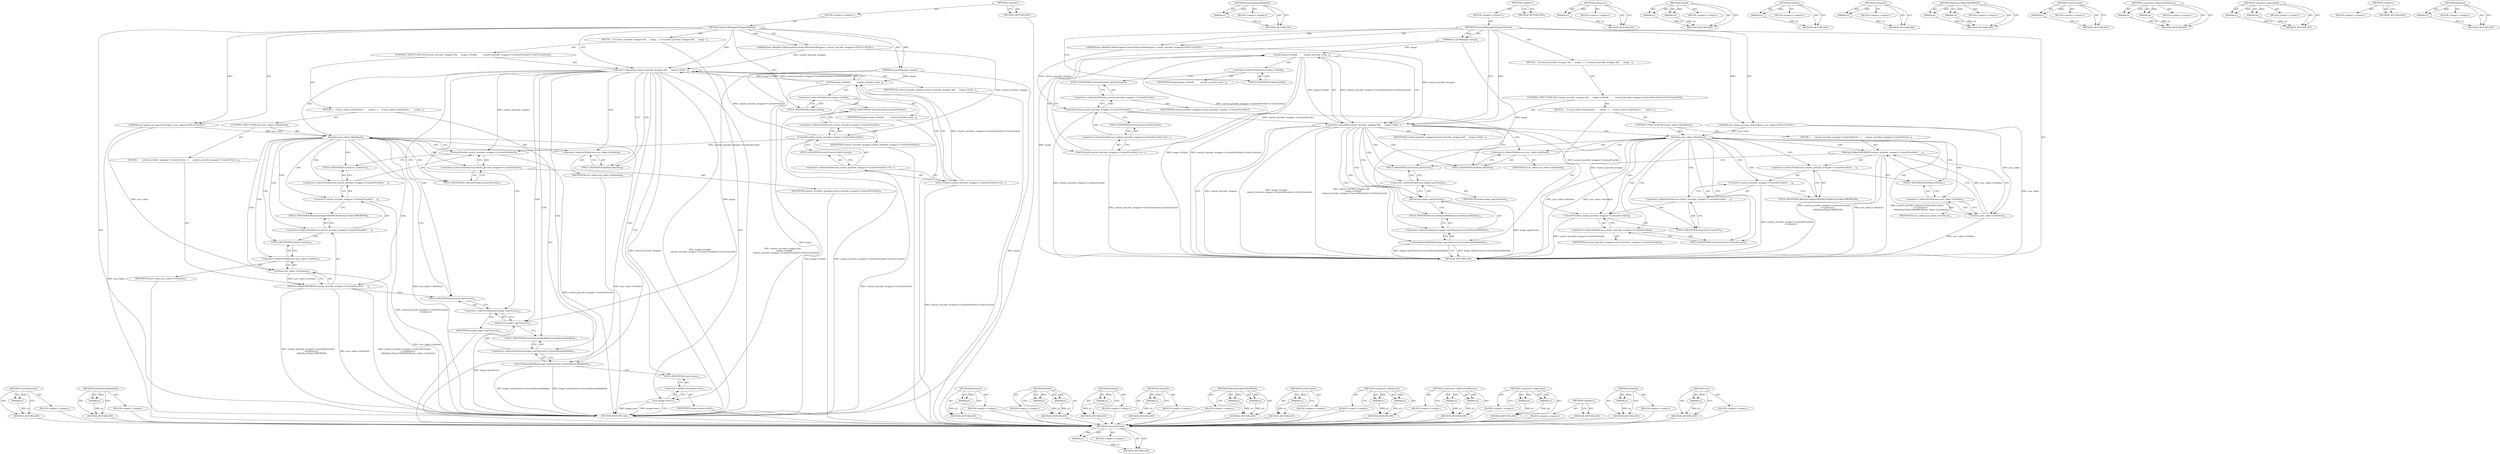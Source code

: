 digraph "reset" {
vulnerable_95 [label=<(METHOD,ContextProvider)>];
vulnerable_96 [label=<(PARAM,p1)>];
vulnerable_97 [label=<(BLOCK,&lt;empty&gt;,&lt;empty&gt;)>];
vulnerable_98 [label=<(METHOD_RETURN,ANY)>];
vulnerable_116 [label=<(METHOD,textureParamsModified)>];
vulnerable_117 [label=<(PARAM,p1)>];
vulnerable_118 [label=<(BLOCK,&lt;empty&gt;,&lt;empty&gt;)>];
vulnerable_119 [label=<(METHOD_RETURN,ANY)>];
vulnerable_6 [label=<(METHOD,&lt;global&gt;)<SUB>1</SUB>>];
vulnerable_7 [label=<(BLOCK,&lt;empty&gt;,&lt;empty&gt;)<SUB>1</SUB>>];
vulnerable_8 [label=<(METHOD,DestroySkImageOnOriginalThread)<SUB>1</SUB>>];
vulnerable_9 [label=<(PARAM,sk_sp&lt;SkImage&gt; image)<SUB>2</SUB>>];
vulnerable_10 [label="<(PARAM,base::WeakPtr&lt;WebGraphicsContext3DProviderWrapper&gt; context_provider_wrapper)<SUB>3</SUB>>"];
vulnerable_11 [label="<(PARAM,std::unique_ptr&lt;gpu::SyncToken&gt; sync_token)<SUB>4</SUB>>"];
vulnerable_12 [label=<(BLOCK,{
  if (context_provider_wrapper &amp;&amp;
      image...,{
  if (context_provider_wrapper &amp;&amp;
      image...)<SUB>4</SUB>>];
vulnerable_13 [label=<(CONTROL_STRUCTURE,IF,if (context_provider_wrapper &amp;&amp;
      image-&gt;isValid(
          context_provider_wrapper-&gt;ContextProvider()-&gt;GetGrContext())))<SUB>5</SUB>>];
vulnerable_14 [label=<(&lt;operator&gt;.logicalAnd,context_provider_wrapper &amp;&amp;
      image-&gt;isVali...)<SUB>5</SUB>>];
vulnerable_15 [label=<(IDENTIFIER,context_provider_wrapper,context_provider_wrapper &amp;&amp;
      image-&gt;isVali...)<SUB>5</SUB>>];
vulnerable_16 [label=<(isValid,image-&gt;isValid(
          context_provider_wrap...)<SUB>6</SUB>>];
vulnerable_17 [label=<(&lt;operator&gt;.indirectFieldAccess,image-&gt;isValid)<SUB>6</SUB>>];
vulnerable_18 [label=<(IDENTIFIER,image,image-&gt;isValid(
          context_provider_wrap...)<SUB>6</SUB>>];
vulnerable_19 [label=<(FIELD_IDENTIFIER,isValid,isValid)<SUB>6</SUB>>];
vulnerable_20 [label=<(GetGrContext,context_provider_wrapper-&gt;ContextProvider()-&gt;Ge...)<SUB>7</SUB>>];
vulnerable_21 [label=<(&lt;operator&gt;.indirectFieldAccess,context_provider_wrapper-&gt;ContextProvider()-&gt;Ge...)<SUB>7</SUB>>];
vulnerable_22 [label=<(ContextProvider,context_provider_wrapper-&gt;ContextProvider())<SUB>7</SUB>>];
vulnerable_23 [label=<(&lt;operator&gt;.indirectFieldAccess,context_provider_wrapper-&gt;ContextProvider)<SUB>7</SUB>>];
vulnerable_24 [label=<(IDENTIFIER,context_provider_wrapper,context_provider_wrapper-&gt;ContextProvider())<SUB>7</SUB>>];
vulnerable_25 [label=<(FIELD_IDENTIFIER,ContextProvider,ContextProvider)<SUB>7</SUB>>];
vulnerable_26 [label=<(FIELD_IDENTIFIER,GetGrContext,GetGrContext)<SUB>7</SUB>>];
vulnerable_27 [label=<(BLOCK,{
    if (sync_token-&gt;HasData()) {
      contex...,{
    if (sync_token-&gt;HasData()) {
      contex...)<SUB>7</SUB>>];
vulnerable_28 [label=<(CONTROL_STRUCTURE,IF,if (sync_token-&gt;HasData()))<SUB>8</SUB>>];
vulnerable_29 [label=<(HasData,sync_token-&gt;HasData())<SUB>8</SUB>>];
vulnerable_30 [label=<(&lt;operator&gt;.indirectFieldAccess,sync_token-&gt;HasData)<SUB>8</SUB>>];
vulnerable_31 [label=<(IDENTIFIER,sync_token,sync_token-&gt;HasData())<SUB>8</SUB>>];
vulnerable_32 [label=<(FIELD_IDENTIFIER,HasData,HasData)<SUB>8</SUB>>];
vulnerable_33 [label=<(BLOCK,{
      context_provider_wrapper-&gt;ContextProvid...,{
      context_provider_wrapper-&gt;ContextProvid...)<SUB>8</SUB>>];
vulnerable_34 [label=<(WaitSyncTokenCHROMIUM,context_provider_wrapper-&gt;ContextProvider()
   ...)<SUB>9</SUB>>];
vulnerable_35 [label=<(&lt;operator&gt;.indirectFieldAccess,context_provider_wrapper-&gt;ContextProvider()
   ...)<SUB>9</SUB>>];
vulnerable_36 [label=<(ContextGL,context_provider_wrapper-&gt;ContextProvider()
   ...)<SUB>9</SUB>>];
vulnerable_37 [label=<(&lt;operator&gt;.indirectFieldAccess,context_provider_wrapper-&gt;ContextProvider()
   ...)<SUB>9</SUB>>];
vulnerable_38 [label=<(ContextProvider,context_provider_wrapper-&gt;ContextProvider())<SUB>9</SUB>>];
vulnerable_39 [label=<(&lt;operator&gt;.indirectFieldAccess,context_provider_wrapper-&gt;ContextProvider)<SUB>9</SUB>>];
vulnerable_40 [label=<(IDENTIFIER,context_provider_wrapper,context_provider_wrapper-&gt;ContextProvider())<SUB>9</SUB>>];
vulnerable_41 [label=<(FIELD_IDENTIFIER,ContextProvider,ContextProvider)<SUB>9</SUB>>];
vulnerable_42 [label=<(FIELD_IDENTIFIER,ContextGL,ContextGL)<SUB>9</SUB>>];
vulnerable_43 [label=<(FIELD_IDENTIFIER,WaitSyncTokenCHROMIUM,WaitSyncTokenCHROMIUM)<SUB>9</SUB>>];
vulnerable_44 [label=<(GetData,sync_token-&gt;GetData())<SUB>11</SUB>>];
vulnerable_45 [label=<(&lt;operator&gt;.indirectFieldAccess,sync_token-&gt;GetData)<SUB>11</SUB>>];
vulnerable_46 [label=<(IDENTIFIER,sync_token,sync_token-&gt;GetData())<SUB>11</SUB>>];
vulnerable_47 [label=<(FIELD_IDENTIFIER,GetData,GetData)<SUB>11</SUB>>];
vulnerable_48 [label=<(textureParamsModified,image-&gt;getTexture()-&gt;textureParamsModified())<SUB>13</SUB>>];
vulnerable_49 [label=<(&lt;operator&gt;.indirectFieldAccess,image-&gt;getTexture()-&gt;textureParamsModified)<SUB>13</SUB>>];
vulnerable_50 [label=<(getTexture,image-&gt;getTexture())<SUB>13</SUB>>];
vulnerable_51 [label=<(&lt;operator&gt;.indirectFieldAccess,image-&gt;getTexture)<SUB>13</SUB>>];
vulnerable_52 [label=<(IDENTIFIER,image,image-&gt;getTexture())<SUB>13</SUB>>];
vulnerable_53 [label=<(FIELD_IDENTIFIER,getTexture,getTexture)<SUB>13</SUB>>];
vulnerable_54 [label=<(FIELD_IDENTIFIER,textureParamsModified,textureParamsModified)<SUB>13</SUB>>];
vulnerable_55 [label=<(METHOD_RETURN,void)<SUB>1</SUB>>];
vulnerable_57 [label=<(METHOD_RETURN,ANY)<SUB>1</SUB>>];
vulnerable_120 [label=<(METHOD,getTexture)>];
vulnerable_121 [label=<(PARAM,p1)>];
vulnerable_122 [label=<(BLOCK,&lt;empty&gt;,&lt;empty&gt;)>];
vulnerable_123 [label=<(METHOD_RETURN,ANY)>];
vulnerable_81 [label=<(METHOD,isValid)>];
vulnerable_82 [label=<(PARAM,p1)>];
vulnerable_83 [label=<(PARAM,p2)>];
vulnerable_84 [label=<(BLOCK,&lt;empty&gt;,&lt;empty&gt;)>];
vulnerable_85 [label=<(METHOD_RETURN,ANY)>];
vulnerable_112 [label=<(METHOD,GetData)>];
vulnerable_113 [label=<(PARAM,p1)>];
vulnerable_114 [label=<(BLOCK,&lt;empty&gt;,&lt;empty&gt;)>];
vulnerable_115 [label=<(METHOD_RETURN,ANY)>];
vulnerable_108 [label=<(METHOD,ContextGL)>];
vulnerable_109 [label=<(PARAM,p1)>];
vulnerable_110 [label=<(BLOCK,&lt;empty&gt;,&lt;empty&gt;)>];
vulnerable_111 [label=<(METHOD_RETURN,ANY)>];
vulnerable_103 [label=<(METHOD,WaitSyncTokenCHROMIUM)>];
vulnerable_104 [label=<(PARAM,p1)>];
vulnerable_105 [label=<(PARAM,p2)>];
vulnerable_106 [label=<(BLOCK,&lt;empty&gt;,&lt;empty&gt;)>];
vulnerable_107 [label=<(METHOD_RETURN,ANY)>];
vulnerable_91 [label=<(METHOD,GetGrContext)>];
vulnerable_92 [label=<(PARAM,p1)>];
vulnerable_93 [label=<(BLOCK,&lt;empty&gt;,&lt;empty&gt;)>];
vulnerable_94 [label=<(METHOD_RETURN,ANY)>];
vulnerable_86 [label=<(METHOD,&lt;operator&gt;.indirectFieldAccess)>];
vulnerable_87 [label=<(PARAM,p1)>];
vulnerable_88 [label=<(PARAM,p2)>];
vulnerable_89 [label=<(BLOCK,&lt;empty&gt;,&lt;empty&gt;)>];
vulnerable_90 [label=<(METHOD_RETURN,ANY)>];
vulnerable_76 [label=<(METHOD,&lt;operator&gt;.logicalAnd)>];
vulnerable_77 [label=<(PARAM,p1)>];
vulnerable_78 [label=<(PARAM,p2)>];
vulnerable_79 [label=<(BLOCK,&lt;empty&gt;,&lt;empty&gt;)>];
vulnerable_80 [label=<(METHOD_RETURN,ANY)>];
vulnerable_70 [label=<(METHOD,&lt;global&gt;)<SUB>1</SUB>>];
vulnerable_71 [label=<(BLOCK,&lt;empty&gt;,&lt;empty&gt;)>];
vulnerable_72 [label=<(METHOD_RETURN,ANY)>];
vulnerable_99 [label=<(METHOD,HasData)>];
vulnerable_100 [label=<(PARAM,p1)>];
vulnerable_101 [label=<(BLOCK,&lt;empty&gt;,&lt;empty&gt;)>];
vulnerable_102 [label=<(METHOD_RETURN,ANY)>];
fixed_99 [label=<(METHOD,ContextProvider)>];
fixed_100 [label=<(PARAM,p1)>];
fixed_101 [label=<(BLOCK,&lt;empty&gt;,&lt;empty&gt;)>];
fixed_102 [label=<(METHOD_RETURN,ANY)>];
fixed_120 [label=<(METHOD,textureParamsModified)>];
fixed_121 [label=<(PARAM,p1)>];
fixed_122 [label=<(BLOCK,&lt;empty&gt;,&lt;empty&gt;)>];
fixed_123 [label=<(METHOD_RETURN,ANY)>];
fixed_6 [label=<(METHOD,&lt;global&gt;)<SUB>1</SUB>>];
fixed_7 [label=<(BLOCK,&lt;empty&gt;,&lt;empty&gt;)<SUB>1</SUB>>];
fixed_8 [label=<(METHOD,DestroySkImageOnOriginalThread)<SUB>1</SUB>>];
fixed_9 [label=<(PARAM,sk_sp&lt;SkImage&gt; image)<SUB>2</SUB>>];
fixed_10 [label="<(PARAM,base::WeakPtr&lt;WebGraphicsContext3DProviderWrapper&gt; context_provider_wrapper)<SUB>3</SUB>>"];
fixed_11 [label="<(PARAM,std::unique_ptr&lt;gpu::SyncToken&gt; sync_token)<SUB>4</SUB>>"];
fixed_12 [label=<(BLOCK,{
  if (context_provider_wrapper &amp;&amp;
      image...,{
  if (context_provider_wrapper &amp;&amp;
      image...)<SUB>4</SUB>>];
fixed_13 [label=<(CONTROL_STRUCTURE,IF,if (context_provider_wrapper &amp;&amp;
      image-&gt;isValid(
          context_provider_wrapper-&gt;ContextProvider()-&gt;GetGrContext())))<SUB>5</SUB>>];
fixed_14 [label=<(&lt;operator&gt;.logicalAnd,context_provider_wrapper &amp;&amp;
      image-&gt;isVali...)<SUB>5</SUB>>];
fixed_15 [label=<(IDENTIFIER,context_provider_wrapper,context_provider_wrapper &amp;&amp;
      image-&gt;isVali...)<SUB>5</SUB>>];
fixed_16 [label=<(isValid,image-&gt;isValid(
          context_provider_wrap...)<SUB>6</SUB>>];
fixed_17 [label=<(&lt;operator&gt;.indirectFieldAccess,image-&gt;isValid)<SUB>6</SUB>>];
fixed_18 [label=<(IDENTIFIER,image,image-&gt;isValid(
          context_provider_wrap...)<SUB>6</SUB>>];
fixed_19 [label=<(FIELD_IDENTIFIER,isValid,isValid)<SUB>6</SUB>>];
fixed_20 [label=<(GetGrContext,context_provider_wrapper-&gt;ContextProvider()-&gt;Ge...)<SUB>7</SUB>>];
fixed_21 [label=<(&lt;operator&gt;.indirectFieldAccess,context_provider_wrapper-&gt;ContextProvider()-&gt;Ge...)<SUB>7</SUB>>];
fixed_22 [label=<(ContextProvider,context_provider_wrapper-&gt;ContextProvider())<SUB>7</SUB>>];
fixed_23 [label=<(&lt;operator&gt;.indirectFieldAccess,context_provider_wrapper-&gt;ContextProvider)<SUB>7</SUB>>];
fixed_24 [label=<(IDENTIFIER,context_provider_wrapper,context_provider_wrapper-&gt;ContextProvider())<SUB>7</SUB>>];
fixed_25 [label=<(FIELD_IDENTIFIER,ContextProvider,ContextProvider)<SUB>7</SUB>>];
fixed_26 [label=<(FIELD_IDENTIFIER,GetGrContext,GetGrContext)<SUB>7</SUB>>];
fixed_27 [label=<(BLOCK,{
    if (sync_token-&gt;HasData()) {
      contex...,{
    if (sync_token-&gt;HasData()) {
      contex...)<SUB>7</SUB>>];
fixed_28 [label=<(CONTROL_STRUCTURE,IF,if (sync_token-&gt;HasData()))<SUB>8</SUB>>];
fixed_29 [label=<(HasData,sync_token-&gt;HasData())<SUB>8</SUB>>];
fixed_30 [label=<(&lt;operator&gt;.indirectFieldAccess,sync_token-&gt;HasData)<SUB>8</SUB>>];
fixed_31 [label=<(IDENTIFIER,sync_token,sync_token-&gt;HasData())<SUB>8</SUB>>];
fixed_32 [label=<(FIELD_IDENTIFIER,HasData,HasData)<SUB>8</SUB>>];
fixed_33 [label=<(BLOCK,{
      context_provider_wrapper-&gt;ContextProvid...,{
      context_provider_wrapper-&gt;ContextProvid...)<SUB>8</SUB>>];
fixed_34 [label=<(WaitSyncTokenCHROMIUM,context_provider_wrapper-&gt;ContextProvider()
   ...)<SUB>9</SUB>>];
fixed_35 [label=<(&lt;operator&gt;.indirectFieldAccess,context_provider_wrapper-&gt;ContextProvider()
   ...)<SUB>9</SUB>>];
fixed_36 [label=<(ContextGL,context_provider_wrapper-&gt;ContextProvider()
   ...)<SUB>9</SUB>>];
fixed_37 [label=<(&lt;operator&gt;.indirectFieldAccess,context_provider_wrapper-&gt;ContextProvider()
   ...)<SUB>9</SUB>>];
fixed_38 [label=<(ContextProvider,context_provider_wrapper-&gt;ContextProvider())<SUB>9</SUB>>];
fixed_39 [label=<(&lt;operator&gt;.indirectFieldAccess,context_provider_wrapper-&gt;ContextProvider)<SUB>9</SUB>>];
fixed_40 [label=<(IDENTIFIER,context_provider_wrapper,context_provider_wrapper-&gt;ContextProvider())<SUB>9</SUB>>];
fixed_41 [label=<(FIELD_IDENTIFIER,ContextProvider,ContextProvider)<SUB>9</SUB>>];
fixed_42 [label=<(FIELD_IDENTIFIER,ContextGL,ContextGL)<SUB>9</SUB>>];
fixed_43 [label=<(FIELD_IDENTIFIER,WaitSyncTokenCHROMIUM,WaitSyncTokenCHROMIUM)<SUB>9</SUB>>];
fixed_44 [label=<(GetData,sync_token-&gt;GetData())<SUB>11</SUB>>];
fixed_45 [label=<(&lt;operator&gt;.indirectFieldAccess,sync_token-&gt;GetData)<SUB>11</SUB>>];
fixed_46 [label=<(IDENTIFIER,sync_token,sync_token-&gt;GetData())<SUB>11</SUB>>];
fixed_47 [label=<(FIELD_IDENTIFIER,GetData,GetData)<SUB>11</SUB>>];
fixed_48 [label=<(textureParamsModified,image-&gt;getTexture()-&gt;textureParamsModified())<SUB>13</SUB>>];
fixed_49 [label=<(&lt;operator&gt;.indirectFieldAccess,image-&gt;getTexture()-&gt;textureParamsModified)<SUB>13</SUB>>];
fixed_50 [label=<(getTexture,image-&gt;getTexture())<SUB>13</SUB>>];
fixed_51 [label=<(&lt;operator&gt;.indirectFieldAccess,image-&gt;getTexture)<SUB>13</SUB>>];
fixed_52 [label=<(IDENTIFIER,image,image-&gt;getTexture())<SUB>13</SUB>>];
fixed_53 [label=<(FIELD_IDENTIFIER,getTexture,getTexture)<SUB>13</SUB>>];
fixed_54 [label=<(FIELD_IDENTIFIER,textureParamsModified,textureParamsModified)<SUB>13</SUB>>];
fixed_55 [label=<(reset,image.reset())<SUB>15</SUB>>];
fixed_56 [label=<(&lt;operator&gt;.fieldAccess,image.reset)<SUB>15</SUB>>];
fixed_57 [label=<(IDENTIFIER,image,image.reset())<SUB>15</SUB>>];
fixed_58 [label=<(FIELD_IDENTIFIER,reset,reset)<SUB>15</SUB>>];
fixed_59 [label=<(METHOD_RETURN,void)<SUB>1</SUB>>];
fixed_61 [label=<(METHOD_RETURN,ANY)<SUB>1</SUB>>];
fixed_124 [label=<(METHOD,getTexture)>];
fixed_125 [label=<(PARAM,p1)>];
fixed_126 [label=<(BLOCK,&lt;empty&gt;,&lt;empty&gt;)>];
fixed_127 [label=<(METHOD_RETURN,ANY)>];
fixed_85 [label=<(METHOD,isValid)>];
fixed_86 [label=<(PARAM,p1)>];
fixed_87 [label=<(PARAM,p2)>];
fixed_88 [label=<(BLOCK,&lt;empty&gt;,&lt;empty&gt;)>];
fixed_89 [label=<(METHOD_RETURN,ANY)>];
fixed_116 [label=<(METHOD,GetData)>];
fixed_117 [label=<(PARAM,p1)>];
fixed_118 [label=<(BLOCK,&lt;empty&gt;,&lt;empty&gt;)>];
fixed_119 [label=<(METHOD_RETURN,ANY)>];
fixed_112 [label=<(METHOD,ContextGL)>];
fixed_113 [label=<(PARAM,p1)>];
fixed_114 [label=<(BLOCK,&lt;empty&gt;,&lt;empty&gt;)>];
fixed_115 [label=<(METHOD_RETURN,ANY)>];
fixed_107 [label=<(METHOD,WaitSyncTokenCHROMIUM)>];
fixed_108 [label=<(PARAM,p1)>];
fixed_109 [label=<(PARAM,p2)>];
fixed_110 [label=<(BLOCK,&lt;empty&gt;,&lt;empty&gt;)>];
fixed_111 [label=<(METHOD_RETURN,ANY)>];
fixed_95 [label=<(METHOD,GetGrContext)>];
fixed_96 [label=<(PARAM,p1)>];
fixed_97 [label=<(BLOCK,&lt;empty&gt;,&lt;empty&gt;)>];
fixed_98 [label=<(METHOD_RETURN,ANY)>];
fixed_132 [label=<(METHOD,&lt;operator&gt;.fieldAccess)>];
fixed_133 [label=<(PARAM,p1)>];
fixed_134 [label=<(PARAM,p2)>];
fixed_135 [label=<(BLOCK,&lt;empty&gt;,&lt;empty&gt;)>];
fixed_136 [label=<(METHOD_RETURN,ANY)>];
fixed_90 [label=<(METHOD,&lt;operator&gt;.indirectFieldAccess)>];
fixed_91 [label=<(PARAM,p1)>];
fixed_92 [label=<(PARAM,p2)>];
fixed_93 [label=<(BLOCK,&lt;empty&gt;,&lt;empty&gt;)>];
fixed_94 [label=<(METHOD_RETURN,ANY)>];
fixed_80 [label=<(METHOD,&lt;operator&gt;.logicalAnd)>];
fixed_81 [label=<(PARAM,p1)>];
fixed_82 [label=<(PARAM,p2)>];
fixed_83 [label=<(BLOCK,&lt;empty&gt;,&lt;empty&gt;)>];
fixed_84 [label=<(METHOD_RETURN,ANY)>];
fixed_74 [label=<(METHOD,&lt;global&gt;)<SUB>1</SUB>>];
fixed_75 [label=<(BLOCK,&lt;empty&gt;,&lt;empty&gt;)>];
fixed_76 [label=<(METHOD_RETURN,ANY)>];
fixed_103 [label=<(METHOD,HasData)>];
fixed_104 [label=<(PARAM,p1)>];
fixed_105 [label=<(BLOCK,&lt;empty&gt;,&lt;empty&gt;)>];
fixed_106 [label=<(METHOD_RETURN,ANY)>];
fixed_128 [label=<(METHOD,reset)>];
fixed_129 [label=<(PARAM,p1)>];
fixed_130 [label=<(BLOCK,&lt;empty&gt;,&lt;empty&gt;)>];
fixed_131 [label=<(METHOD_RETURN,ANY)>];
vulnerable_95 -> vulnerable_96  [key=0, label="AST: "];
vulnerable_95 -> vulnerable_96  [key=1, label="DDG: "];
vulnerable_95 -> vulnerable_97  [key=0, label="AST: "];
vulnerable_95 -> vulnerable_98  [key=0, label="AST: "];
vulnerable_95 -> vulnerable_98  [key=1, label="CFG: "];
vulnerable_96 -> vulnerable_98  [key=0, label="DDG: p1"];
vulnerable_116 -> vulnerable_117  [key=0, label="AST: "];
vulnerable_116 -> vulnerable_117  [key=1, label="DDG: "];
vulnerable_116 -> vulnerable_118  [key=0, label="AST: "];
vulnerable_116 -> vulnerable_119  [key=0, label="AST: "];
vulnerable_116 -> vulnerable_119  [key=1, label="CFG: "];
vulnerable_117 -> vulnerable_119  [key=0, label="DDG: p1"];
vulnerable_6 -> vulnerable_7  [key=0, label="AST: "];
vulnerable_6 -> vulnerable_57  [key=0, label="AST: "];
vulnerable_6 -> vulnerable_57  [key=1, label="CFG: "];
vulnerable_7 -> vulnerable_8  [key=0, label="AST: "];
vulnerable_8 -> vulnerable_9  [key=0, label="AST: "];
vulnerable_8 -> vulnerable_9  [key=1, label="DDG: "];
vulnerable_8 -> vulnerable_10  [key=0, label="AST: "];
vulnerable_8 -> vulnerable_10  [key=1, label="DDG: "];
vulnerable_8 -> vulnerable_11  [key=0, label="AST: "];
vulnerable_8 -> vulnerable_11  [key=1, label="DDG: "];
vulnerable_8 -> vulnerable_12  [key=0, label="AST: "];
vulnerable_8 -> vulnerable_55  [key=0, label="AST: "];
vulnerable_8 -> vulnerable_14  [key=0, label="CFG: "];
vulnerable_8 -> vulnerable_14  [key=1, label="DDG: "];
vulnerable_8 -> vulnerable_19  [key=0, label="CFG: "];
vulnerable_9 -> vulnerable_55  [key=0, label="DDG: image"];
vulnerable_9 -> vulnerable_16  [key=0, label="DDG: image"];
vulnerable_9 -> vulnerable_50  [key=0, label="DDG: image"];
vulnerable_10 -> vulnerable_14  [key=0, label="DDG: context_provider_wrapper"];
vulnerable_10 -> vulnerable_22  [key=0, label="DDG: context_provider_wrapper"];
vulnerable_11 -> vulnerable_55  [key=0, label="DDG: sync_token"];
vulnerable_11 -> vulnerable_29  [key=0, label="DDG: sync_token"];
vulnerable_11 -> vulnerable_44  [key=0, label="DDG: sync_token"];
vulnerable_12 -> vulnerable_13  [key=0, label="AST: "];
vulnerable_13 -> vulnerable_14  [key=0, label="AST: "];
vulnerable_13 -> vulnerable_27  [key=0, label="AST: "];
vulnerable_14 -> vulnerable_15  [key=0, label="AST: "];
vulnerable_14 -> vulnerable_16  [key=0, label="AST: "];
vulnerable_14 -> vulnerable_55  [key=0, label="CFG: "];
vulnerable_14 -> vulnerable_55  [key=1, label="DDG: context_provider_wrapper"];
vulnerable_14 -> vulnerable_55  [key=2, label="DDG: image-&gt;isValid(
          context_provider_wrapper-&gt;ContextProvider()-&gt;GetGrContext())"];
vulnerable_14 -> vulnerable_55  [key=3, label="DDG: context_provider_wrapper &amp;&amp;
      image-&gt;isValid(
          context_provider_wrapper-&gt;ContextProvider()-&gt;GetGrContext())"];
vulnerable_14 -> vulnerable_32  [key=0, label="CFG: "];
vulnerable_14 -> vulnerable_32  [key=1, label="CDG: "];
vulnerable_14 -> vulnerable_38  [key=0, label="DDG: context_provider_wrapper"];
vulnerable_14 -> vulnerable_30  [key=0, label="CDG: "];
vulnerable_14 -> vulnerable_48  [key=0, label="CDG: "];
vulnerable_14 -> vulnerable_49  [key=0, label="CDG: "];
vulnerable_14 -> vulnerable_51  [key=0, label="CDG: "];
vulnerable_14 -> vulnerable_53  [key=0, label="CDG: "];
vulnerable_14 -> vulnerable_29  [key=0, label="CDG: "];
vulnerable_14 -> vulnerable_50  [key=0, label="CDG: "];
vulnerable_14 -> vulnerable_54  [key=0, label="CDG: "];
vulnerable_16 -> vulnerable_17  [key=0, label="AST: "];
vulnerable_16 -> vulnerable_20  [key=0, label="AST: "];
vulnerable_16 -> vulnerable_14  [key=0, label="CFG: "];
vulnerable_16 -> vulnerable_14  [key=1, label="DDG: image-&gt;isValid"];
vulnerable_16 -> vulnerable_14  [key=2, label="DDG: context_provider_wrapper-&gt;ContextProvider()-&gt;GetGrContext()"];
vulnerable_16 -> vulnerable_55  [key=0, label="DDG: image-&gt;isValid"];
vulnerable_16 -> vulnerable_55  [key=1, label="DDG: context_provider_wrapper-&gt;ContextProvider()-&gt;GetGrContext()"];
vulnerable_17 -> vulnerable_18  [key=0, label="AST: "];
vulnerable_17 -> vulnerable_19  [key=0, label="AST: "];
vulnerable_17 -> vulnerable_25  [key=0, label="CFG: "];
vulnerable_19 -> vulnerable_17  [key=0, label="CFG: "];
vulnerable_20 -> vulnerable_21  [key=0, label="AST: "];
vulnerable_20 -> vulnerable_16  [key=0, label="CFG: "];
vulnerable_20 -> vulnerable_16  [key=1, label="DDG: context_provider_wrapper-&gt;ContextProvider()-&gt;GetGrContext"];
vulnerable_20 -> vulnerable_55  [key=0, label="DDG: context_provider_wrapper-&gt;ContextProvider()-&gt;GetGrContext"];
vulnerable_21 -> vulnerable_22  [key=0, label="AST: "];
vulnerable_21 -> vulnerable_26  [key=0, label="AST: "];
vulnerable_21 -> vulnerable_20  [key=0, label="CFG: "];
vulnerable_22 -> vulnerable_23  [key=0, label="AST: "];
vulnerable_22 -> vulnerable_26  [key=0, label="CFG: "];
vulnerable_22 -> vulnerable_55  [key=0, label="DDG: context_provider_wrapper-&gt;ContextProvider"];
vulnerable_22 -> vulnerable_14  [key=0, label="DDG: context_provider_wrapper-&gt;ContextProvider"];
vulnerable_22 -> vulnerable_38  [key=0, label="DDG: context_provider_wrapper-&gt;ContextProvider"];
vulnerable_23 -> vulnerable_24  [key=0, label="AST: "];
vulnerable_23 -> vulnerable_25  [key=0, label="AST: "];
vulnerable_23 -> vulnerable_22  [key=0, label="CFG: "];
vulnerable_25 -> vulnerable_23  [key=0, label="CFG: "];
vulnerable_26 -> vulnerable_21  [key=0, label="CFG: "];
vulnerable_27 -> vulnerable_28  [key=0, label="AST: "];
vulnerable_27 -> vulnerable_48  [key=0, label="AST: "];
vulnerable_28 -> vulnerable_29  [key=0, label="AST: "];
vulnerable_28 -> vulnerable_33  [key=0, label="AST: "];
vulnerable_29 -> vulnerable_30  [key=0, label="AST: "];
vulnerable_29 -> vulnerable_41  [key=0, label="CFG: "];
vulnerable_29 -> vulnerable_41  [key=1, label="CDG: "];
vulnerable_29 -> vulnerable_53  [key=0, label="CFG: "];
vulnerable_29 -> vulnerable_55  [key=0, label="DDG: sync_token-&gt;HasData"];
vulnerable_29 -> vulnerable_55  [key=1, label="DDG: sync_token-&gt;HasData()"];
vulnerable_29 -> vulnerable_47  [key=0, label="CDG: "];
vulnerable_29 -> vulnerable_34  [key=0, label="CDG: "];
vulnerable_29 -> vulnerable_42  [key=0, label="CDG: "];
vulnerable_29 -> vulnerable_36  [key=0, label="CDG: "];
vulnerable_29 -> vulnerable_37  [key=0, label="CDG: "];
vulnerable_29 -> vulnerable_38  [key=0, label="CDG: "];
vulnerable_29 -> vulnerable_45  [key=0, label="CDG: "];
vulnerable_29 -> vulnerable_44  [key=0, label="CDG: "];
vulnerable_29 -> vulnerable_35  [key=0, label="CDG: "];
vulnerable_29 -> vulnerable_39  [key=0, label="CDG: "];
vulnerable_29 -> vulnerable_43  [key=0, label="CDG: "];
vulnerable_30 -> vulnerable_31  [key=0, label="AST: "];
vulnerable_30 -> vulnerable_32  [key=0, label="AST: "];
vulnerable_30 -> vulnerable_29  [key=0, label="CFG: "];
vulnerable_32 -> vulnerable_30  [key=0, label="CFG: "];
vulnerable_33 -> vulnerable_34  [key=0, label="AST: "];
vulnerable_34 -> vulnerable_35  [key=0, label="AST: "];
vulnerable_34 -> vulnerable_44  [key=0, label="AST: "];
vulnerable_34 -> vulnerable_53  [key=0, label="CFG: "];
vulnerable_34 -> vulnerable_55  [key=0, label="DDG: context_provider_wrapper-&gt;ContextProvider()
          -&gt;ContextGL()
          -&gt;WaitSyncTokenCHROMIUM"];
vulnerable_34 -> vulnerable_55  [key=1, label="DDG: sync_token-&gt;GetData()"];
vulnerable_34 -> vulnerable_55  [key=2, label="DDG: context_provider_wrapper-&gt;ContextProvider()
          -&gt;ContextGL()
          -&gt;WaitSyncTokenCHROMIUM(sync_token-&gt;GetData())"];
vulnerable_35 -> vulnerable_36  [key=0, label="AST: "];
vulnerable_35 -> vulnerable_43  [key=0, label="AST: "];
vulnerable_35 -> vulnerable_47  [key=0, label="CFG: "];
vulnerable_36 -> vulnerable_37  [key=0, label="AST: "];
vulnerable_36 -> vulnerable_43  [key=0, label="CFG: "];
vulnerable_36 -> vulnerable_55  [key=0, label="DDG: context_provider_wrapper-&gt;ContextProvider()
          -&gt;ContextGL"];
vulnerable_37 -> vulnerable_38  [key=0, label="AST: "];
vulnerable_37 -> vulnerable_42  [key=0, label="AST: "];
vulnerable_37 -> vulnerable_36  [key=0, label="CFG: "];
vulnerable_38 -> vulnerable_39  [key=0, label="AST: "];
vulnerable_38 -> vulnerable_42  [key=0, label="CFG: "];
vulnerable_38 -> vulnerable_55  [key=0, label="DDG: context_provider_wrapper-&gt;ContextProvider"];
vulnerable_39 -> vulnerable_40  [key=0, label="AST: "];
vulnerable_39 -> vulnerable_41  [key=0, label="AST: "];
vulnerable_39 -> vulnerable_38  [key=0, label="CFG: "];
vulnerable_41 -> vulnerable_39  [key=0, label="CFG: "];
vulnerable_42 -> vulnerable_37  [key=0, label="CFG: "];
vulnerable_43 -> vulnerable_35  [key=0, label="CFG: "];
vulnerable_44 -> vulnerable_45  [key=0, label="AST: "];
vulnerable_44 -> vulnerable_34  [key=0, label="CFG: "];
vulnerable_44 -> vulnerable_34  [key=1, label="DDG: sync_token-&gt;GetData"];
vulnerable_44 -> vulnerable_55  [key=0, label="DDG: sync_token-&gt;GetData"];
vulnerable_45 -> vulnerable_46  [key=0, label="AST: "];
vulnerable_45 -> vulnerable_47  [key=0, label="AST: "];
vulnerable_45 -> vulnerable_44  [key=0, label="CFG: "];
vulnerable_47 -> vulnerable_45  [key=0, label="CFG: "];
vulnerable_48 -> vulnerable_49  [key=0, label="AST: "];
vulnerable_48 -> vulnerable_55  [key=0, label="CFG: "];
vulnerable_48 -> vulnerable_55  [key=1, label="DDG: image-&gt;getTexture()-&gt;textureParamsModified"];
vulnerable_48 -> vulnerable_55  [key=2, label="DDG: image-&gt;getTexture()-&gt;textureParamsModified()"];
vulnerable_49 -> vulnerable_50  [key=0, label="AST: "];
vulnerable_49 -> vulnerable_54  [key=0, label="AST: "];
vulnerable_49 -> vulnerable_48  [key=0, label="CFG: "];
vulnerable_50 -> vulnerable_51  [key=0, label="AST: "];
vulnerable_50 -> vulnerable_54  [key=0, label="CFG: "];
vulnerable_50 -> vulnerable_55  [key=0, label="DDG: image-&gt;getTexture"];
vulnerable_51 -> vulnerable_52  [key=0, label="AST: "];
vulnerable_51 -> vulnerable_53  [key=0, label="AST: "];
vulnerable_51 -> vulnerable_50  [key=0, label="CFG: "];
vulnerable_53 -> vulnerable_51  [key=0, label="CFG: "];
vulnerable_54 -> vulnerable_49  [key=0, label="CFG: "];
vulnerable_120 -> vulnerable_121  [key=0, label="AST: "];
vulnerable_120 -> vulnerable_121  [key=1, label="DDG: "];
vulnerable_120 -> vulnerable_122  [key=0, label="AST: "];
vulnerable_120 -> vulnerable_123  [key=0, label="AST: "];
vulnerable_120 -> vulnerable_123  [key=1, label="CFG: "];
vulnerable_121 -> vulnerable_123  [key=0, label="DDG: p1"];
vulnerable_81 -> vulnerable_82  [key=0, label="AST: "];
vulnerable_81 -> vulnerable_82  [key=1, label="DDG: "];
vulnerable_81 -> vulnerable_84  [key=0, label="AST: "];
vulnerable_81 -> vulnerable_83  [key=0, label="AST: "];
vulnerable_81 -> vulnerable_83  [key=1, label="DDG: "];
vulnerable_81 -> vulnerable_85  [key=0, label="AST: "];
vulnerable_81 -> vulnerable_85  [key=1, label="CFG: "];
vulnerable_82 -> vulnerable_85  [key=0, label="DDG: p1"];
vulnerable_83 -> vulnerable_85  [key=0, label="DDG: p2"];
vulnerable_112 -> vulnerable_113  [key=0, label="AST: "];
vulnerable_112 -> vulnerable_113  [key=1, label="DDG: "];
vulnerable_112 -> vulnerable_114  [key=0, label="AST: "];
vulnerable_112 -> vulnerable_115  [key=0, label="AST: "];
vulnerable_112 -> vulnerable_115  [key=1, label="CFG: "];
vulnerable_113 -> vulnerable_115  [key=0, label="DDG: p1"];
vulnerable_108 -> vulnerable_109  [key=0, label="AST: "];
vulnerable_108 -> vulnerable_109  [key=1, label="DDG: "];
vulnerable_108 -> vulnerable_110  [key=0, label="AST: "];
vulnerable_108 -> vulnerable_111  [key=0, label="AST: "];
vulnerable_108 -> vulnerable_111  [key=1, label="CFG: "];
vulnerable_109 -> vulnerable_111  [key=0, label="DDG: p1"];
vulnerable_103 -> vulnerable_104  [key=0, label="AST: "];
vulnerable_103 -> vulnerable_104  [key=1, label="DDG: "];
vulnerable_103 -> vulnerable_106  [key=0, label="AST: "];
vulnerable_103 -> vulnerable_105  [key=0, label="AST: "];
vulnerable_103 -> vulnerable_105  [key=1, label="DDG: "];
vulnerable_103 -> vulnerable_107  [key=0, label="AST: "];
vulnerable_103 -> vulnerable_107  [key=1, label="CFG: "];
vulnerable_104 -> vulnerable_107  [key=0, label="DDG: p1"];
vulnerable_105 -> vulnerable_107  [key=0, label="DDG: p2"];
vulnerable_91 -> vulnerable_92  [key=0, label="AST: "];
vulnerable_91 -> vulnerable_92  [key=1, label="DDG: "];
vulnerable_91 -> vulnerable_93  [key=0, label="AST: "];
vulnerable_91 -> vulnerable_94  [key=0, label="AST: "];
vulnerable_91 -> vulnerable_94  [key=1, label="CFG: "];
vulnerable_92 -> vulnerable_94  [key=0, label="DDG: p1"];
vulnerable_86 -> vulnerable_87  [key=0, label="AST: "];
vulnerable_86 -> vulnerable_87  [key=1, label="DDG: "];
vulnerable_86 -> vulnerable_89  [key=0, label="AST: "];
vulnerable_86 -> vulnerable_88  [key=0, label="AST: "];
vulnerable_86 -> vulnerable_88  [key=1, label="DDG: "];
vulnerable_86 -> vulnerable_90  [key=0, label="AST: "];
vulnerable_86 -> vulnerable_90  [key=1, label="CFG: "];
vulnerable_87 -> vulnerable_90  [key=0, label="DDG: p1"];
vulnerable_88 -> vulnerable_90  [key=0, label="DDG: p2"];
vulnerable_76 -> vulnerable_77  [key=0, label="AST: "];
vulnerable_76 -> vulnerable_77  [key=1, label="DDG: "];
vulnerable_76 -> vulnerable_79  [key=0, label="AST: "];
vulnerable_76 -> vulnerable_78  [key=0, label="AST: "];
vulnerable_76 -> vulnerable_78  [key=1, label="DDG: "];
vulnerable_76 -> vulnerable_80  [key=0, label="AST: "];
vulnerable_76 -> vulnerable_80  [key=1, label="CFG: "];
vulnerable_77 -> vulnerable_80  [key=0, label="DDG: p1"];
vulnerable_78 -> vulnerable_80  [key=0, label="DDG: p2"];
vulnerable_70 -> vulnerable_71  [key=0, label="AST: "];
vulnerable_70 -> vulnerable_72  [key=0, label="AST: "];
vulnerable_70 -> vulnerable_72  [key=1, label="CFG: "];
vulnerable_99 -> vulnerable_100  [key=0, label="AST: "];
vulnerable_99 -> vulnerable_100  [key=1, label="DDG: "];
vulnerable_99 -> vulnerable_101  [key=0, label="AST: "];
vulnerable_99 -> vulnerable_102  [key=0, label="AST: "];
vulnerable_99 -> vulnerable_102  [key=1, label="CFG: "];
vulnerable_100 -> vulnerable_102  [key=0, label="DDG: p1"];
fixed_99 -> fixed_100  [key=0, label="AST: "];
fixed_99 -> fixed_100  [key=1, label="DDG: "];
fixed_99 -> fixed_101  [key=0, label="AST: "];
fixed_99 -> fixed_102  [key=0, label="AST: "];
fixed_99 -> fixed_102  [key=1, label="CFG: "];
fixed_100 -> fixed_102  [key=0, label="DDG: p1"];
fixed_101 -> vulnerable_95  [key=0];
fixed_102 -> vulnerable_95  [key=0];
fixed_120 -> fixed_121  [key=0, label="AST: "];
fixed_120 -> fixed_121  [key=1, label="DDG: "];
fixed_120 -> fixed_122  [key=0, label="AST: "];
fixed_120 -> fixed_123  [key=0, label="AST: "];
fixed_120 -> fixed_123  [key=1, label="CFG: "];
fixed_121 -> fixed_123  [key=0, label="DDG: p1"];
fixed_122 -> vulnerable_95  [key=0];
fixed_123 -> vulnerable_95  [key=0];
fixed_6 -> fixed_7  [key=0, label="AST: "];
fixed_6 -> fixed_61  [key=0, label="AST: "];
fixed_6 -> fixed_61  [key=1, label="CFG: "];
fixed_7 -> fixed_8  [key=0, label="AST: "];
fixed_8 -> fixed_9  [key=0, label="AST: "];
fixed_8 -> fixed_9  [key=1, label="DDG: "];
fixed_8 -> fixed_10  [key=0, label="AST: "];
fixed_8 -> fixed_10  [key=1, label="DDG: "];
fixed_8 -> fixed_11  [key=0, label="AST: "];
fixed_8 -> fixed_11  [key=1, label="DDG: "];
fixed_8 -> fixed_12  [key=0, label="AST: "];
fixed_8 -> fixed_59  [key=0, label="AST: "];
fixed_8 -> fixed_14  [key=0, label="CFG: "];
fixed_8 -> fixed_14  [key=1, label="DDG: "];
fixed_8 -> fixed_19  [key=0, label="CFG: "];
fixed_9 -> fixed_59  [key=0, label="DDG: image"];
fixed_9 -> fixed_55  [key=0, label="DDG: image"];
fixed_9 -> fixed_16  [key=0, label="DDG: image"];
fixed_9 -> fixed_50  [key=0, label="DDG: image"];
fixed_10 -> fixed_14  [key=0, label="DDG: context_provider_wrapper"];
fixed_10 -> fixed_22  [key=0, label="DDG: context_provider_wrapper"];
fixed_11 -> fixed_59  [key=0, label="DDG: sync_token"];
fixed_11 -> fixed_29  [key=0, label="DDG: sync_token"];
fixed_11 -> fixed_44  [key=0, label="DDG: sync_token"];
fixed_12 -> fixed_13  [key=0, label="AST: "];
fixed_12 -> fixed_55  [key=0, label="AST: "];
fixed_13 -> fixed_14  [key=0, label="AST: "];
fixed_13 -> fixed_27  [key=0, label="AST: "];
fixed_14 -> fixed_15  [key=0, label="AST: "];
fixed_14 -> fixed_16  [key=0, label="AST: "];
fixed_14 -> fixed_32  [key=0, label="CFG: "];
fixed_14 -> fixed_32  [key=1, label="CDG: "];
fixed_14 -> fixed_58  [key=0, label="CFG: "];
fixed_14 -> fixed_59  [key=0, label="DDG: context_provider_wrapper"];
fixed_14 -> fixed_59  [key=1, label="DDG: image-&gt;isValid(
          context_provider_wrapper-&gt;ContextProvider()-&gt;GetGrContext())"];
fixed_14 -> fixed_59  [key=2, label="DDG: context_provider_wrapper &amp;&amp;
      image-&gt;isValid(
          context_provider_wrapper-&gt;ContextProvider()-&gt;GetGrContext())"];
fixed_14 -> fixed_38  [key=0, label="DDG: context_provider_wrapper"];
fixed_14 -> fixed_30  [key=0, label="CDG: "];
fixed_14 -> fixed_48  [key=0, label="CDG: "];
fixed_14 -> fixed_49  [key=0, label="CDG: "];
fixed_14 -> fixed_51  [key=0, label="CDG: "];
fixed_14 -> fixed_53  [key=0, label="CDG: "];
fixed_14 -> fixed_29  [key=0, label="CDG: "];
fixed_14 -> fixed_50  [key=0, label="CDG: "];
fixed_14 -> fixed_54  [key=0, label="CDG: "];
fixed_15 -> vulnerable_95  [key=0];
fixed_16 -> fixed_17  [key=0, label="AST: "];
fixed_16 -> fixed_20  [key=0, label="AST: "];
fixed_16 -> fixed_14  [key=0, label="CFG: "];
fixed_16 -> fixed_14  [key=1, label="DDG: image-&gt;isValid"];
fixed_16 -> fixed_14  [key=2, label="DDG: context_provider_wrapper-&gt;ContextProvider()-&gt;GetGrContext()"];
fixed_16 -> fixed_59  [key=0, label="DDG: image-&gt;isValid"];
fixed_16 -> fixed_59  [key=1, label="DDG: context_provider_wrapper-&gt;ContextProvider()-&gt;GetGrContext()"];
fixed_17 -> fixed_18  [key=0, label="AST: "];
fixed_17 -> fixed_19  [key=0, label="AST: "];
fixed_17 -> fixed_25  [key=0, label="CFG: "];
fixed_18 -> vulnerable_95  [key=0];
fixed_19 -> fixed_17  [key=0, label="CFG: "];
fixed_20 -> fixed_21  [key=0, label="AST: "];
fixed_20 -> fixed_16  [key=0, label="CFG: "];
fixed_20 -> fixed_16  [key=1, label="DDG: context_provider_wrapper-&gt;ContextProvider()-&gt;GetGrContext"];
fixed_20 -> fixed_59  [key=0, label="DDG: context_provider_wrapper-&gt;ContextProvider()-&gt;GetGrContext"];
fixed_21 -> fixed_22  [key=0, label="AST: "];
fixed_21 -> fixed_26  [key=0, label="AST: "];
fixed_21 -> fixed_20  [key=0, label="CFG: "];
fixed_22 -> fixed_23  [key=0, label="AST: "];
fixed_22 -> fixed_26  [key=0, label="CFG: "];
fixed_22 -> fixed_59  [key=0, label="DDG: context_provider_wrapper-&gt;ContextProvider"];
fixed_22 -> fixed_14  [key=0, label="DDG: context_provider_wrapper-&gt;ContextProvider"];
fixed_22 -> fixed_38  [key=0, label="DDG: context_provider_wrapper-&gt;ContextProvider"];
fixed_23 -> fixed_24  [key=0, label="AST: "];
fixed_23 -> fixed_25  [key=0, label="AST: "];
fixed_23 -> fixed_22  [key=0, label="CFG: "];
fixed_24 -> vulnerable_95  [key=0];
fixed_25 -> fixed_23  [key=0, label="CFG: "];
fixed_26 -> fixed_21  [key=0, label="CFG: "];
fixed_27 -> fixed_28  [key=0, label="AST: "];
fixed_27 -> fixed_48  [key=0, label="AST: "];
fixed_28 -> fixed_29  [key=0, label="AST: "];
fixed_28 -> fixed_33  [key=0, label="AST: "];
fixed_29 -> fixed_30  [key=0, label="AST: "];
fixed_29 -> fixed_41  [key=0, label="CFG: "];
fixed_29 -> fixed_41  [key=1, label="CDG: "];
fixed_29 -> fixed_53  [key=0, label="CFG: "];
fixed_29 -> fixed_59  [key=0, label="DDG: sync_token-&gt;HasData"];
fixed_29 -> fixed_59  [key=1, label="DDG: sync_token-&gt;HasData()"];
fixed_29 -> fixed_47  [key=0, label="CDG: "];
fixed_29 -> fixed_34  [key=0, label="CDG: "];
fixed_29 -> fixed_42  [key=0, label="CDG: "];
fixed_29 -> fixed_36  [key=0, label="CDG: "];
fixed_29 -> fixed_37  [key=0, label="CDG: "];
fixed_29 -> fixed_38  [key=0, label="CDG: "];
fixed_29 -> fixed_45  [key=0, label="CDG: "];
fixed_29 -> fixed_44  [key=0, label="CDG: "];
fixed_29 -> fixed_35  [key=0, label="CDG: "];
fixed_29 -> fixed_39  [key=0, label="CDG: "];
fixed_29 -> fixed_43  [key=0, label="CDG: "];
fixed_30 -> fixed_31  [key=0, label="AST: "];
fixed_30 -> fixed_32  [key=0, label="AST: "];
fixed_30 -> fixed_29  [key=0, label="CFG: "];
fixed_31 -> vulnerable_95  [key=0];
fixed_32 -> fixed_30  [key=0, label="CFG: "];
fixed_33 -> fixed_34  [key=0, label="AST: "];
fixed_34 -> fixed_35  [key=0, label="AST: "];
fixed_34 -> fixed_44  [key=0, label="AST: "];
fixed_34 -> fixed_53  [key=0, label="CFG: "];
fixed_34 -> fixed_59  [key=0, label="DDG: context_provider_wrapper-&gt;ContextProvider()
          -&gt;ContextGL()
          -&gt;WaitSyncTokenCHROMIUM"];
fixed_34 -> fixed_59  [key=1, label="DDG: sync_token-&gt;GetData()"];
fixed_34 -> fixed_59  [key=2, label="DDG: context_provider_wrapper-&gt;ContextProvider()
          -&gt;ContextGL()
          -&gt;WaitSyncTokenCHROMIUM(sync_token-&gt;GetData())"];
fixed_35 -> fixed_36  [key=0, label="AST: "];
fixed_35 -> fixed_43  [key=0, label="AST: "];
fixed_35 -> fixed_47  [key=0, label="CFG: "];
fixed_36 -> fixed_37  [key=0, label="AST: "];
fixed_36 -> fixed_43  [key=0, label="CFG: "];
fixed_36 -> fixed_59  [key=0, label="DDG: context_provider_wrapper-&gt;ContextProvider()
          -&gt;ContextGL"];
fixed_37 -> fixed_38  [key=0, label="AST: "];
fixed_37 -> fixed_42  [key=0, label="AST: "];
fixed_37 -> fixed_36  [key=0, label="CFG: "];
fixed_38 -> fixed_39  [key=0, label="AST: "];
fixed_38 -> fixed_42  [key=0, label="CFG: "];
fixed_38 -> fixed_59  [key=0, label="DDG: context_provider_wrapper-&gt;ContextProvider"];
fixed_39 -> fixed_40  [key=0, label="AST: "];
fixed_39 -> fixed_41  [key=0, label="AST: "];
fixed_39 -> fixed_38  [key=0, label="CFG: "];
fixed_40 -> vulnerable_95  [key=0];
fixed_41 -> fixed_39  [key=0, label="CFG: "];
fixed_42 -> fixed_37  [key=0, label="CFG: "];
fixed_43 -> fixed_35  [key=0, label="CFG: "];
fixed_44 -> fixed_45  [key=0, label="AST: "];
fixed_44 -> fixed_34  [key=0, label="CFG: "];
fixed_44 -> fixed_34  [key=1, label="DDG: sync_token-&gt;GetData"];
fixed_44 -> fixed_59  [key=0, label="DDG: sync_token-&gt;GetData"];
fixed_45 -> fixed_46  [key=0, label="AST: "];
fixed_45 -> fixed_47  [key=0, label="AST: "];
fixed_45 -> fixed_44  [key=0, label="CFG: "];
fixed_46 -> vulnerable_95  [key=0];
fixed_47 -> fixed_45  [key=0, label="CFG: "];
fixed_48 -> fixed_49  [key=0, label="AST: "];
fixed_48 -> fixed_58  [key=0, label="CFG: "];
fixed_48 -> fixed_59  [key=0, label="DDG: image-&gt;getTexture()-&gt;textureParamsModified"];
fixed_48 -> fixed_59  [key=1, label="DDG: image-&gt;getTexture()-&gt;textureParamsModified()"];
fixed_49 -> fixed_50  [key=0, label="AST: "];
fixed_49 -> fixed_54  [key=0, label="AST: "];
fixed_49 -> fixed_48  [key=0, label="CFG: "];
fixed_50 -> fixed_51  [key=0, label="AST: "];
fixed_50 -> fixed_54  [key=0, label="CFG: "];
fixed_50 -> fixed_59  [key=0, label="DDG: image-&gt;getTexture"];
fixed_51 -> fixed_52  [key=0, label="AST: "];
fixed_51 -> fixed_53  [key=0, label="AST: "];
fixed_51 -> fixed_50  [key=0, label="CFG: "];
fixed_52 -> vulnerable_95  [key=0];
fixed_53 -> fixed_51  [key=0, label="CFG: "];
fixed_54 -> fixed_49  [key=0, label="CFG: "];
fixed_55 -> fixed_56  [key=0, label="AST: "];
fixed_55 -> fixed_59  [key=0, label="CFG: "];
fixed_55 -> fixed_59  [key=1, label="DDG: image.reset"];
fixed_55 -> fixed_59  [key=2, label="DDG: image.reset()"];
fixed_56 -> fixed_57  [key=0, label="AST: "];
fixed_56 -> fixed_58  [key=0, label="AST: "];
fixed_56 -> fixed_55  [key=0, label="CFG: "];
fixed_57 -> vulnerable_95  [key=0];
fixed_58 -> fixed_56  [key=0, label="CFG: "];
fixed_59 -> vulnerable_95  [key=0];
fixed_61 -> vulnerable_95  [key=0];
fixed_124 -> fixed_125  [key=0, label="AST: "];
fixed_124 -> fixed_125  [key=1, label="DDG: "];
fixed_124 -> fixed_126  [key=0, label="AST: "];
fixed_124 -> fixed_127  [key=0, label="AST: "];
fixed_124 -> fixed_127  [key=1, label="CFG: "];
fixed_125 -> fixed_127  [key=0, label="DDG: p1"];
fixed_126 -> vulnerable_95  [key=0];
fixed_127 -> vulnerable_95  [key=0];
fixed_85 -> fixed_86  [key=0, label="AST: "];
fixed_85 -> fixed_86  [key=1, label="DDG: "];
fixed_85 -> fixed_88  [key=0, label="AST: "];
fixed_85 -> fixed_87  [key=0, label="AST: "];
fixed_85 -> fixed_87  [key=1, label="DDG: "];
fixed_85 -> fixed_89  [key=0, label="AST: "];
fixed_85 -> fixed_89  [key=1, label="CFG: "];
fixed_86 -> fixed_89  [key=0, label="DDG: p1"];
fixed_87 -> fixed_89  [key=0, label="DDG: p2"];
fixed_88 -> vulnerable_95  [key=0];
fixed_89 -> vulnerable_95  [key=0];
fixed_116 -> fixed_117  [key=0, label="AST: "];
fixed_116 -> fixed_117  [key=1, label="DDG: "];
fixed_116 -> fixed_118  [key=0, label="AST: "];
fixed_116 -> fixed_119  [key=0, label="AST: "];
fixed_116 -> fixed_119  [key=1, label="CFG: "];
fixed_117 -> fixed_119  [key=0, label="DDG: p1"];
fixed_118 -> vulnerable_95  [key=0];
fixed_119 -> vulnerable_95  [key=0];
fixed_112 -> fixed_113  [key=0, label="AST: "];
fixed_112 -> fixed_113  [key=1, label="DDG: "];
fixed_112 -> fixed_114  [key=0, label="AST: "];
fixed_112 -> fixed_115  [key=0, label="AST: "];
fixed_112 -> fixed_115  [key=1, label="CFG: "];
fixed_113 -> fixed_115  [key=0, label="DDG: p1"];
fixed_114 -> vulnerable_95  [key=0];
fixed_115 -> vulnerable_95  [key=0];
fixed_107 -> fixed_108  [key=0, label="AST: "];
fixed_107 -> fixed_108  [key=1, label="DDG: "];
fixed_107 -> fixed_110  [key=0, label="AST: "];
fixed_107 -> fixed_109  [key=0, label="AST: "];
fixed_107 -> fixed_109  [key=1, label="DDG: "];
fixed_107 -> fixed_111  [key=0, label="AST: "];
fixed_107 -> fixed_111  [key=1, label="CFG: "];
fixed_108 -> fixed_111  [key=0, label="DDG: p1"];
fixed_109 -> fixed_111  [key=0, label="DDG: p2"];
fixed_110 -> vulnerable_95  [key=0];
fixed_111 -> vulnerable_95  [key=0];
fixed_95 -> fixed_96  [key=0, label="AST: "];
fixed_95 -> fixed_96  [key=1, label="DDG: "];
fixed_95 -> fixed_97  [key=0, label="AST: "];
fixed_95 -> fixed_98  [key=0, label="AST: "];
fixed_95 -> fixed_98  [key=1, label="CFG: "];
fixed_96 -> fixed_98  [key=0, label="DDG: p1"];
fixed_97 -> vulnerable_95  [key=0];
fixed_98 -> vulnerable_95  [key=0];
fixed_132 -> fixed_133  [key=0, label="AST: "];
fixed_132 -> fixed_133  [key=1, label="DDG: "];
fixed_132 -> fixed_135  [key=0, label="AST: "];
fixed_132 -> fixed_134  [key=0, label="AST: "];
fixed_132 -> fixed_134  [key=1, label="DDG: "];
fixed_132 -> fixed_136  [key=0, label="AST: "];
fixed_132 -> fixed_136  [key=1, label="CFG: "];
fixed_133 -> fixed_136  [key=0, label="DDG: p1"];
fixed_134 -> fixed_136  [key=0, label="DDG: p2"];
fixed_135 -> vulnerable_95  [key=0];
fixed_136 -> vulnerable_95  [key=0];
fixed_90 -> fixed_91  [key=0, label="AST: "];
fixed_90 -> fixed_91  [key=1, label="DDG: "];
fixed_90 -> fixed_93  [key=0, label="AST: "];
fixed_90 -> fixed_92  [key=0, label="AST: "];
fixed_90 -> fixed_92  [key=1, label="DDG: "];
fixed_90 -> fixed_94  [key=0, label="AST: "];
fixed_90 -> fixed_94  [key=1, label="CFG: "];
fixed_91 -> fixed_94  [key=0, label="DDG: p1"];
fixed_92 -> fixed_94  [key=0, label="DDG: p2"];
fixed_93 -> vulnerable_95  [key=0];
fixed_94 -> vulnerable_95  [key=0];
fixed_80 -> fixed_81  [key=0, label="AST: "];
fixed_80 -> fixed_81  [key=1, label="DDG: "];
fixed_80 -> fixed_83  [key=0, label="AST: "];
fixed_80 -> fixed_82  [key=0, label="AST: "];
fixed_80 -> fixed_82  [key=1, label="DDG: "];
fixed_80 -> fixed_84  [key=0, label="AST: "];
fixed_80 -> fixed_84  [key=1, label="CFG: "];
fixed_81 -> fixed_84  [key=0, label="DDG: p1"];
fixed_82 -> fixed_84  [key=0, label="DDG: p2"];
fixed_83 -> vulnerable_95  [key=0];
fixed_84 -> vulnerable_95  [key=0];
fixed_74 -> fixed_75  [key=0, label="AST: "];
fixed_74 -> fixed_76  [key=0, label="AST: "];
fixed_74 -> fixed_76  [key=1, label="CFG: "];
fixed_75 -> vulnerable_95  [key=0];
fixed_76 -> vulnerable_95  [key=0];
fixed_103 -> fixed_104  [key=0, label="AST: "];
fixed_103 -> fixed_104  [key=1, label="DDG: "];
fixed_103 -> fixed_105  [key=0, label="AST: "];
fixed_103 -> fixed_106  [key=0, label="AST: "];
fixed_103 -> fixed_106  [key=1, label="CFG: "];
fixed_104 -> fixed_106  [key=0, label="DDG: p1"];
fixed_105 -> vulnerable_95  [key=0];
fixed_106 -> vulnerable_95  [key=0];
fixed_128 -> fixed_129  [key=0, label="AST: "];
fixed_128 -> fixed_129  [key=1, label="DDG: "];
fixed_128 -> fixed_130  [key=0, label="AST: "];
fixed_128 -> fixed_131  [key=0, label="AST: "];
fixed_128 -> fixed_131  [key=1, label="CFG: "];
fixed_129 -> fixed_131  [key=0, label="DDG: p1"];
fixed_130 -> vulnerable_95  [key=0];
fixed_131 -> vulnerable_95  [key=0];
}

